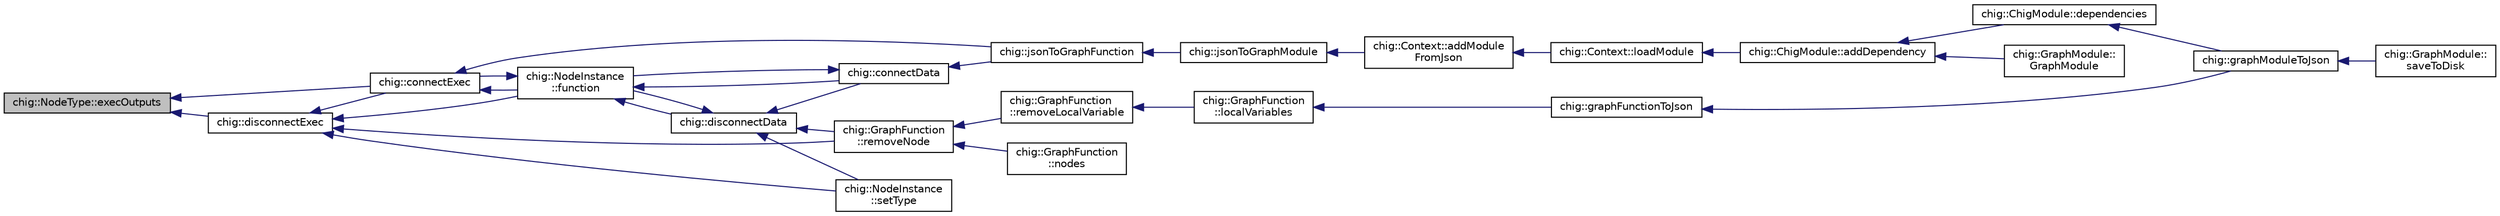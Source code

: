 digraph "chig::NodeType::execOutputs"
{
 // INTERACTIVE_SVG=YES
  edge [fontname="Helvetica",fontsize="10",labelfontname="Helvetica",labelfontsize="10"];
  node [fontname="Helvetica",fontsize="10",shape=record];
  rankdir="LR";
  Node125 [label="chig::NodeType::execOutputs",height=0.2,width=0.4,color="black", fillcolor="grey75", style="filled", fontcolor="black"];
  Node125 -> Node126 [dir="back",color="midnightblue",fontsize="10",style="solid",fontname="Helvetica"];
  Node126 [label="chig::connectExec",height=0.2,width=0.4,color="black", fillcolor="white", style="filled",URL="$namespacechig.html#a8a2e0029b591b2c20b39d570753f123f",tooltip="Connects two nodes&#39; exec connections. "];
  Node126 -> Node127 [dir="back",color="midnightblue",fontsize="10",style="solid",fontname="Helvetica"];
  Node127 [label="chig::NodeInstance\l::function",height=0.2,width=0.4,color="black", fillcolor="white", style="filled",URL="$structchig_1_1NodeInstance.html#ac06ee5988ee5f130088fee83a550f4d2",tooltip="Get the containing GraphFunction. "];
  Node127 -> Node128 [dir="back",color="midnightblue",fontsize="10",style="solid",fontname="Helvetica"];
  Node128 [label="chig::connectData",height=0.2,width=0.4,color="black", fillcolor="white", style="filled",URL="$namespacechig.html#ad3c2fc880f6843f9a8a0f5ee0d62249d",tooltip="Connects two nodes&#39; data connections. "];
  Node128 -> Node127 [dir="back",color="midnightblue",fontsize="10",style="solid",fontname="Helvetica"];
  Node128 -> Node129 [dir="back",color="midnightblue",fontsize="10",style="solid",fontname="Helvetica"];
  Node129 [label="chig::jsonToGraphFunction",height=0.2,width=0.4,color="black", fillcolor="white", style="filled",URL="$namespacechig.html#a62056798e67720d435705b99f7e16cd0",tooltip="Load a GraphFunction–must already exist (use createGraphFunctionDeclarationFromJson) ..."];
  Node129 -> Node130 [dir="back",color="midnightblue",fontsize="10",style="solid",fontname="Helvetica"];
  Node130 [label="chig::jsonToGraphModule",height=0.2,width=0.4,color="black", fillcolor="white", style="filled",URL="$namespacechig.html#a3b1bc50c9d7b3cdb17ffcb3ad602f7ab",tooltip="Load a GraphModule from json. "];
  Node130 -> Node131 [dir="back",color="midnightblue",fontsize="10",style="solid",fontname="Helvetica"];
  Node131 [label="chig::Context::addModule\lFromJson",height=0.2,width=0.4,color="black", fillcolor="white", style="filled",URL="$structchig_1_1Context.html#a077f8ef8c0dd541ec2e2d64bcd8f9fc0",tooltip="Load a module from JSON – avoid this use the string overload. "];
  Node131 -> Node132 [dir="back",color="midnightblue",fontsize="10",style="solid",fontname="Helvetica"];
  Node132 [label="chig::Context::loadModule",height=0.2,width=0.4,color="black", fillcolor="white", style="filled",URL="$structchig_1_1Context.html#a75ab64b58e168998761ed6ebd5e493b2",tooltip="Load a module from disk. "];
  Node132 -> Node133 [dir="back",color="midnightblue",fontsize="10",style="solid",fontname="Helvetica"];
  Node133 [label="chig::ChigModule::addDependency",height=0.2,width=0.4,color="black", fillcolor="white", style="filled",URL="$structchig_1_1ChigModule.html#ad5feee65f261f3777edddd027eb89400",tooltip="Add a dependency to the module Loads the module from context() if it isn&#39;t already loaded..."];
  Node133 -> Node134 [dir="back",color="midnightblue",fontsize="10",style="solid",fontname="Helvetica"];
  Node134 [label="chig::ChigModule::dependencies",height=0.2,width=0.4,color="black", fillcolor="white", style="filled",URL="$structchig_1_1ChigModule.html#a7f239dc07b0a4d74d6907da6f25127dc",tooltip="Get the dependencies. "];
  Node134 -> Node135 [dir="back",color="midnightblue",fontsize="10",style="solid",fontname="Helvetica"];
  Node135 [label="chig::graphModuleToJson",height=0.2,width=0.4,color="black", fillcolor="white", style="filled",URL="$namespacechig.html#aaef3bb08f472ae32b2d3b292e69a007a",tooltip="Serialize a JsonModule to json. "];
  Node135 -> Node136 [dir="back",color="midnightblue",fontsize="10",style="solid",fontname="Helvetica"];
  Node136 [label="chig::GraphModule::\lsaveToDisk",height=0.2,width=0.4,color="black", fillcolor="white", style="filled",URL="$structchig_1_1GraphModule.html#accb1a64da697a29e28d78a9a09bd52ff",tooltip="Serialize to disk in the context. "];
  Node133 -> Node137 [dir="back",color="midnightblue",fontsize="10",style="solid",fontname="Helvetica"];
  Node137 [label="chig::GraphModule::\lGraphModule",height=0.2,width=0.4,color="black", fillcolor="white", style="filled",URL="$structchig_1_1GraphModule.html#a65458343d0344b6b806f9b0b780b32f4",tooltip="Construct a GraphModule. "];
  Node127 -> Node126 [dir="back",color="midnightblue",fontsize="10",style="solid",fontname="Helvetica"];
  Node127 -> Node138 [dir="back",color="midnightblue",fontsize="10",style="solid",fontname="Helvetica"];
  Node138 [label="chig::disconnectData",height=0.2,width=0.4,color="black", fillcolor="white", style="filled",URL="$namespacechig.html#a26aa6586df79345493de9fc130291c18",tooltip="Disconnect a data connection. "];
  Node138 -> Node128 [dir="back",color="midnightblue",fontsize="10",style="solid",fontname="Helvetica"];
  Node138 -> Node127 [dir="back",color="midnightblue",fontsize="10",style="solid",fontname="Helvetica"];
  Node138 -> Node139 [dir="back",color="midnightblue",fontsize="10",style="solid",fontname="Helvetica"];
  Node139 [label="chig::GraphFunction\l::removeNode",height=0.2,width=0.4,color="black", fillcolor="white", style="filled",URL="$structchig_1_1GraphFunction.html#a398599d8fe1982a3c76462b1b2375a6e",tooltip="Remove a node from the function. "];
  Node139 -> Node140 [dir="back",color="midnightblue",fontsize="10",style="solid",fontname="Helvetica"];
  Node140 [label="chig::GraphFunction\l::nodes",height=0.2,width=0.4,color="black", fillcolor="white", style="filled",URL="$structchig_1_1GraphFunction.html#aed770126edca8a167de5e44582e646de"];
  Node139 -> Node141 [dir="back",color="midnightblue",fontsize="10",style="solid",fontname="Helvetica"];
  Node141 [label="chig::GraphFunction\l::removeLocalVariable",height=0.2,width=0.4,color="black", fillcolor="white", style="filled",URL="$structchig_1_1GraphFunction.html#a1c45651f8ac9b7bf9cebcd11d91763f0",tooltip="Remove a local variable from the function by name. "];
  Node141 -> Node142 [dir="back",color="midnightblue",fontsize="10",style="solid",fontname="Helvetica"];
  Node142 [label="chig::GraphFunction\l::localVariables",height=0.2,width=0.4,color="black", fillcolor="white", style="filled",URL="$structchig_1_1GraphFunction.html#a72a81861d1331948804b2a267598ec79",tooltip="Get the local variables. "];
  Node142 -> Node143 [dir="back",color="midnightblue",fontsize="10",style="solid",fontname="Helvetica"];
  Node143 [label="chig::graphFunctionToJson",height=0.2,width=0.4,color="black", fillcolor="white", style="filled",URL="$namespacechig.html#ad0fd9448ab1cd1d73351fad5967a7b9b",tooltip="Serialize a GraphFunction to json. "];
  Node143 -> Node135 [dir="back",color="midnightblue",fontsize="10",style="solid",fontname="Helvetica"];
  Node138 -> Node144 [dir="back",color="midnightblue",fontsize="10",style="solid",fontname="Helvetica"];
  Node144 [label="chig::NodeInstance\l::setType",height=0.2,width=0.4,color="black", fillcolor="white", style="filled",URL="$structchig_1_1NodeInstance.html#ab7b23fb84fff7176f7a6e62ce3762153",tooltip="Set the type of the node instance. "];
  Node126 -> Node129 [dir="back",color="midnightblue",fontsize="10",style="solid",fontname="Helvetica"];
  Node125 -> Node145 [dir="back",color="midnightblue",fontsize="10",style="solid",fontname="Helvetica"];
  Node145 [label="chig::disconnectExec",height=0.2,width=0.4,color="black", fillcolor="white", style="filled",URL="$namespacechig.html#ad24a330508033631ef29b2f6e5cf6210",tooltip="Disconnect a exec connection. "];
  Node145 -> Node126 [dir="back",color="midnightblue",fontsize="10",style="solid",fontname="Helvetica"];
  Node145 -> Node127 [dir="back",color="midnightblue",fontsize="10",style="solid",fontname="Helvetica"];
  Node145 -> Node139 [dir="back",color="midnightblue",fontsize="10",style="solid",fontname="Helvetica"];
  Node145 -> Node144 [dir="back",color="midnightblue",fontsize="10",style="solid",fontname="Helvetica"];
}
